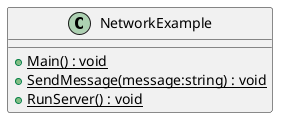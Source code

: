 @startuml
class NetworkExample {
    + {static} Main() : void
    + {static} SendMessage(message:string) : void
    + {static} RunServer() : void
}
@enduml
